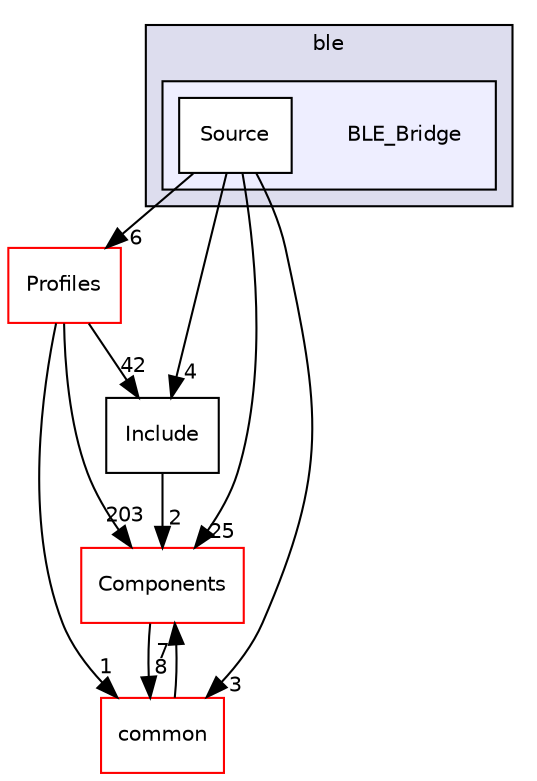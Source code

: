 digraph "C:/Work.git/ble/BLE-CC254x-1.4.0/Projects/ble/BLE_Bridge" {
  compound=true
  node [ fontsize="10", fontname="Helvetica"];
  edge [ labelfontsize="10", labelfontname="Helvetica"];
  subgraph clusterdir_116175837578d417cf55547b959ccd07 {
    graph [ bgcolor="#ddddee", pencolor="black", label="ble" fontname="Helvetica", fontsize="10", URL="dir_116175837578d417cf55547b959ccd07.html"]
  subgraph clusterdir_1b3c73a1ab4330193bd3e982d2e199e6 {
    graph [ bgcolor="#eeeeff", pencolor="black", label="" URL="dir_1b3c73a1ab4330193bd3e982d2e199e6.html"];
    dir_1b3c73a1ab4330193bd3e982d2e199e6 [shape=plaintext label="BLE_Bridge"];
    dir_be0ffdf559bc1e93e7e3b697f780c056 [shape=box label="Source" color="black" fillcolor="white" style="filled" URL="dir_be0ffdf559bc1e93e7e3b697f780c056.html"];
  }
  }
  dir_7a2b63247ca617f0e1ef727740be8a23 [shape=box label="Components" fillcolor="white" style="filled" color="red" URL="dir_7a2b63247ca617f0e1ef727740be8a23.html"];
  dir_bbf25acfb389de4a0b62fe1493a77c04 [shape=box label="Profiles" fillcolor="white" style="filled" color="red" URL="dir_bbf25acfb389de4a0b62fe1493a77c04.html"];
  dir_75d9d4b6f44aa532429bfdb05dd9374d [shape=box label="common" fillcolor="white" style="filled" color="red" URL="dir_75d9d4b6f44aa532429bfdb05dd9374d.html"];
  dir_c92cc19f0c851bfd7369f25eb8781a13 [shape=box label="Include" URL="dir_c92cc19f0c851bfd7369f25eb8781a13.html"];
  dir_7a2b63247ca617f0e1ef727740be8a23->dir_75d9d4b6f44aa532429bfdb05dd9374d [headlabel="8", labeldistance=1.5 headhref="dir_000001_000049.html"];
  dir_be0ffdf559bc1e93e7e3b697f780c056->dir_7a2b63247ca617f0e1ef727740be8a23 [headlabel="25", labeldistance=1.5 headhref="dir_000042_000001.html"];
  dir_be0ffdf559bc1e93e7e3b697f780c056->dir_bbf25acfb389de4a0b62fe1493a77c04 [headlabel="6", labeldistance=1.5 headhref="dir_000042_000078.html"];
  dir_be0ffdf559bc1e93e7e3b697f780c056->dir_75d9d4b6f44aa532429bfdb05dd9374d [headlabel="3", labeldistance=1.5 headhref="dir_000042_000049.html"];
  dir_be0ffdf559bc1e93e7e3b697f780c056->dir_c92cc19f0c851bfd7369f25eb8781a13 [headlabel="4", labeldistance=1.5 headhref="dir_000042_000069.html"];
  dir_bbf25acfb389de4a0b62fe1493a77c04->dir_7a2b63247ca617f0e1ef727740be8a23 [headlabel="203", labeldistance=1.5 headhref="dir_000078_000001.html"];
  dir_bbf25acfb389de4a0b62fe1493a77c04->dir_75d9d4b6f44aa532429bfdb05dd9374d [headlabel="1", labeldistance=1.5 headhref="dir_000078_000049.html"];
  dir_bbf25acfb389de4a0b62fe1493a77c04->dir_c92cc19f0c851bfd7369f25eb8781a13 [headlabel="42", labeldistance=1.5 headhref="dir_000078_000069.html"];
  dir_75d9d4b6f44aa532429bfdb05dd9374d->dir_7a2b63247ca617f0e1ef727740be8a23 [headlabel="7", labeldistance=1.5 headhref="dir_000049_000001.html"];
  dir_c92cc19f0c851bfd7369f25eb8781a13->dir_7a2b63247ca617f0e1ef727740be8a23 [headlabel="2", labeldistance=1.5 headhref="dir_000069_000001.html"];
}
